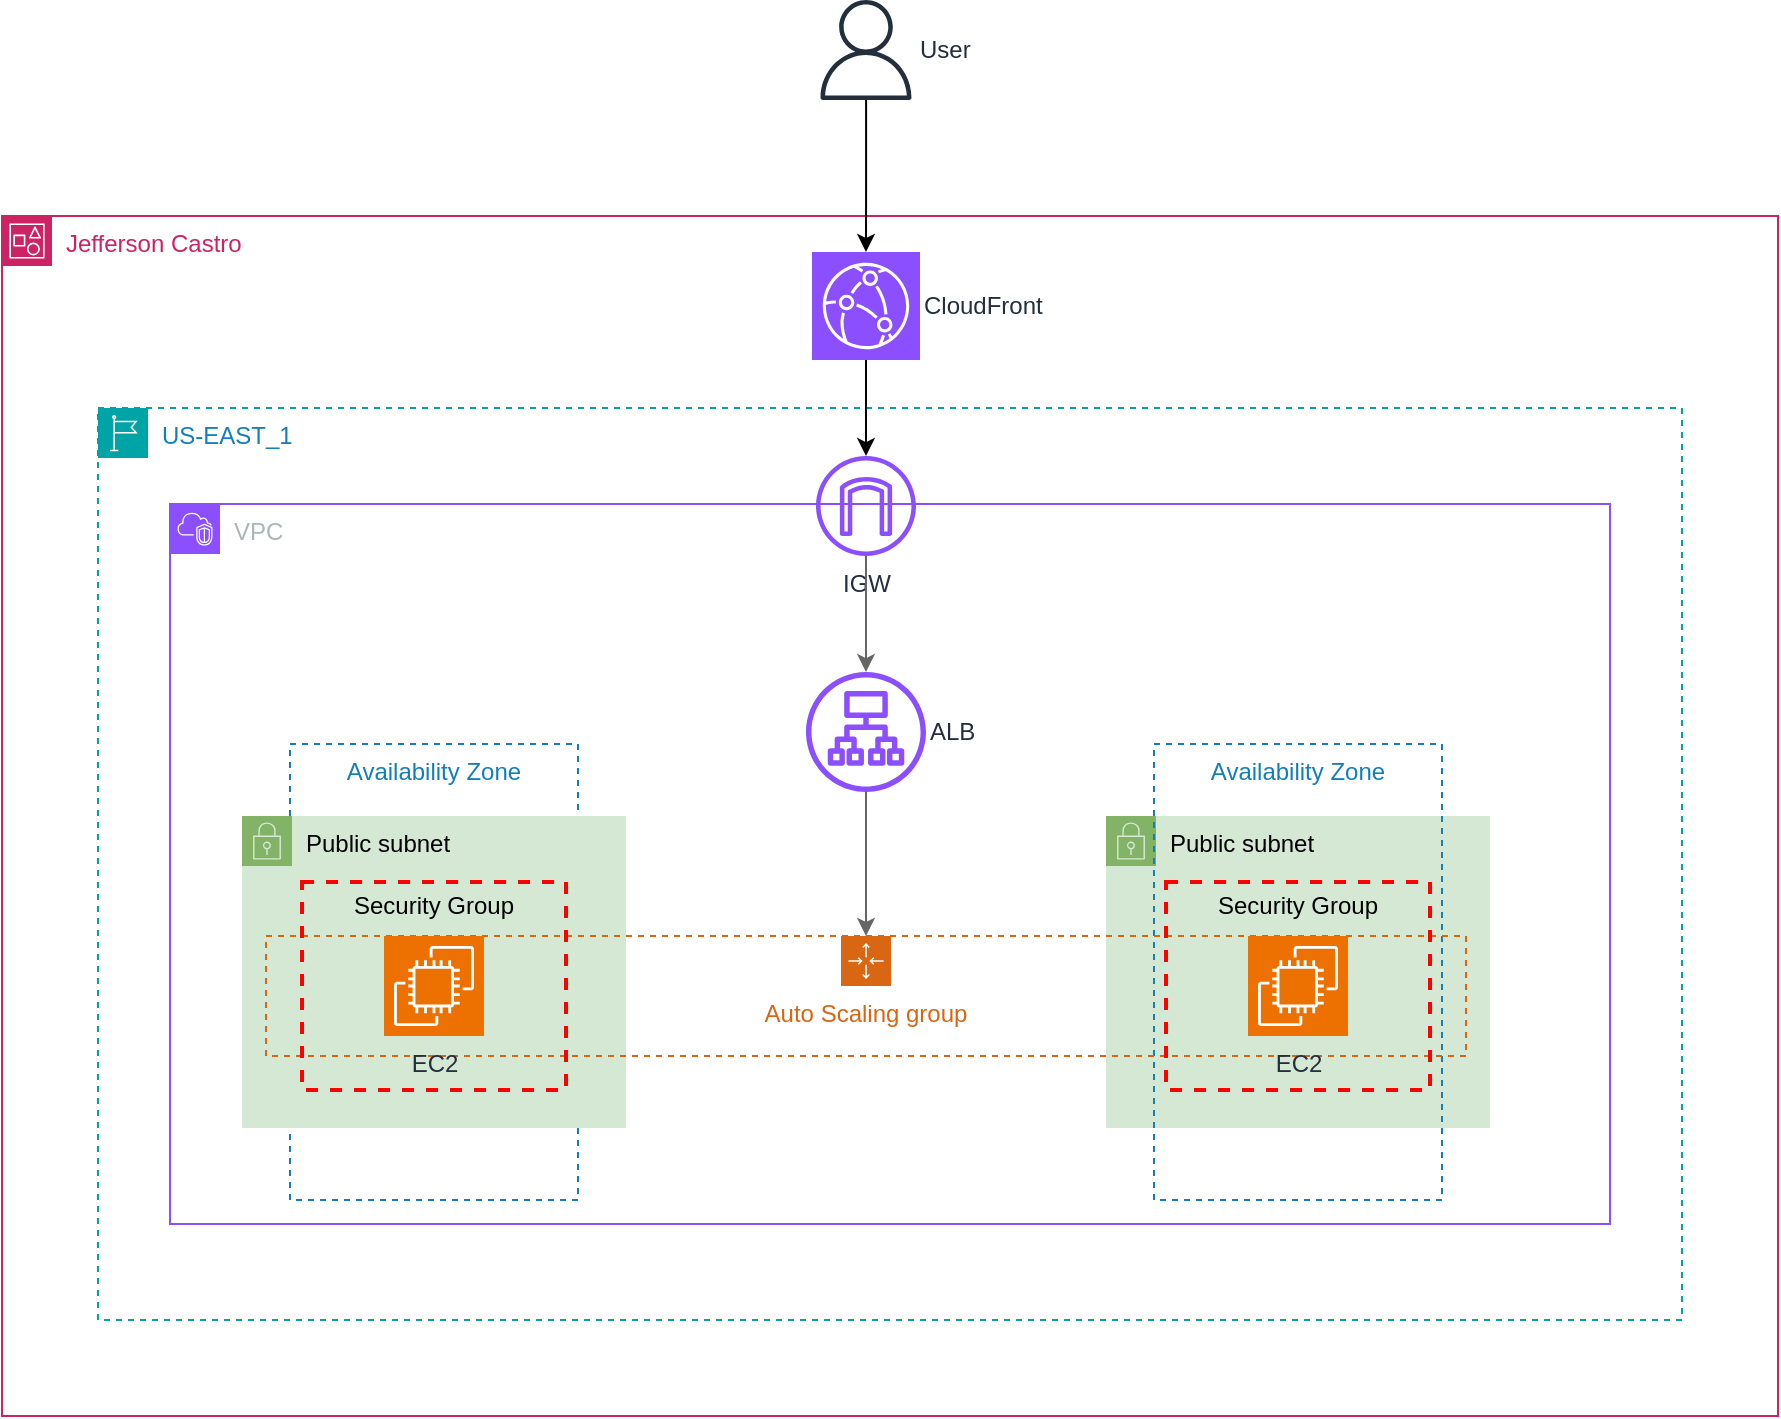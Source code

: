 <mxfile version="26.2.12">
  <diagram name="Página-1" id="uWG6fX8Znoj32CNGGwL0">
    <mxGraphModel dx="1256" dy="799" grid="1" gridSize="12" guides="1" tooltips="1" connect="1" arrows="1" fold="1" page="1" pageScale="1" pageWidth="1600" pageHeight="1200" math="0" shadow="0">
      <root>
        <mxCell id="0" />
        <mxCell id="1" parent="0" />
        <mxCell id="tOd5V9emNH-FwKXA3nf6-11" value="&lt;font style=&quot;vertical-align: inherit;&quot;&gt;&lt;font style=&quot;vertical-align: inherit;&quot;&gt;VPC&lt;/font&gt;&lt;/font&gt;" style="points=[[0,0],[0.25,0],[0.5,0],[0.75,0],[1,0],[1,0.25],[1,0.5],[1,0.75],[1,1],[0.75,1],[0.5,1],[0.25,1],[0,1],[0,0.75],[0,0.5],[0,0.25]];outlineConnect=0;gradientColor=none;html=1;whiteSpace=wrap;fontSize=12;fontStyle=0;container=1;pointerEvents=0;collapsible=0;recursiveResize=0;shape=mxgraph.aws4.group;grIcon=mxgraph.aws4.group_vpc2;strokeColor=#8C4FFF;fillColor=none;verticalAlign=top;align=left;spacingLeft=30;fontColor=#AAB7B8;dashed=0;" parent="1" vertex="1">
          <mxGeometry x="456" y="492" width="720" height="360" as="geometry" />
        </mxCell>
        <mxCell id="tOd5V9emNH-FwKXA3nf6-21" value="" style="group" parent="tOd5V9emNH-FwKXA3nf6-11" vertex="1" connectable="0">
          <mxGeometry x="318" y="-24" width="60" height="168" as="geometry" />
        </mxCell>
        <mxCell id="tOd5V9emNH-FwKXA3nf6-10" value="ALB" style="sketch=0;outlineConnect=0;fontColor=#232F3E;gradientColor=none;fillColor=#8C4FFF;strokeColor=none;dashed=0;verticalLabelPosition=middle;verticalAlign=middle;align=left;html=1;fontSize=12;fontStyle=0;aspect=fixed;pointerEvents=1;shape=mxgraph.aws4.application_load_balancer;labelPosition=right;" parent="tOd5V9emNH-FwKXA3nf6-21" vertex="1">
          <mxGeometry y="108" width="60" height="60" as="geometry" />
        </mxCell>
        <mxCell id="tOd5V9emNH-FwKXA3nf6-12" value="IGW" style="sketch=0;outlineConnect=0;fontColor=#232F3E;gradientColor=none;fillColor=#8C4FFF;strokeColor=none;dashed=0;verticalLabelPosition=bottom;verticalAlign=top;align=center;html=1;fontSize=12;fontStyle=0;aspect=fixed;pointerEvents=1;shape=mxgraph.aws4.internet_gateway;" parent="tOd5V9emNH-FwKXA3nf6-21" vertex="1">
          <mxGeometry x="5" width="50" height="50" as="geometry" />
        </mxCell>
        <mxCell id="tOd5V9emNH-FwKXA3nf6-15" style="edgeStyle=orthogonalEdgeStyle;rounded=0;orthogonalLoop=1;jettySize=auto;html=1;fontColor=#A6A6A6;fillColor=#f5f5f5;strokeColor=#666666;" parent="tOd5V9emNH-FwKXA3nf6-21" source="tOd5V9emNH-FwKXA3nf6-12" target="tOd5V9emNH-FwKXA3nf6-10" edge="1">
          <mxGeometry relative="1" as="geometry" />
        </mxCell>
        <mxCell id="tOd5V9emNH-FwKXA3nf6-13" value="US-EAST_1" style="points=[[0,0],[0.25,0],[0.5,0],[0.75,0],[1,0],[1,0.25],[1,0.5],[1,0.75],[1,1],[0.75,1],[0.5,1],[0.25,1],[0,1],[0,0.75],[0,0.5],[0,0.25]];outlineConnect=0;gradientColor=none;html=1;whiteSpace=wrap;fontSize=12;fontStyle=0;container=1;pointerEvents=0;collapsible=0;recursiveResize=0;shape=mxgraph.aws4.group;grIcon=mxgraph.aws4.group_region;strokeColor=#00A4A6;fillColor=none;verticalAlign=top;align=left;spacingLeft=30;fontColor=#147EBA;dashed=1;" parent="1" vertex="1">
          <mxGeometry x="420" y="444" width="792" height="456" as="geometry" />
        </mxCell>
        <mxCell id="tOd5V9emNH-FwKXA3nf6-14" value="Jefferson Castro" style="points=[[0,0],[0.25,0],[0.5,0],[0.75,0],[1,0],[1,0.25],[1,0.5],[1,0.75],[1,1],[0.75,1],[0.5,1],[0.25,1],[0,1],[0,0.75],[0,0.5],[0,0.25]];outlineConnect=0;gradientColor=none;html=1;whiteSpace=wrap;fontSize=12;fontStyle=0;container=1;pointerEvents=0;collapsible=0;recursiveResize=0;shape=mxgraph.aws4.group;grIcon=mxgraph.aws4.group_account;strokeColor=#CD2264;fillColor=none;verticalAlign=top;align=left;spacingLeft=30;fontColor=#CD2264;dashed=0;" parent="1" vertex="1">
          <mxGeometry x="372" y="348" width="888" height="600" as="geometry" />
        </mxCell>
        <mxCell id="tOd5V9emNH-FwKXA3nf6-19" value="CloudFront" style="sketch=0;points=[[0,0,0],[0.25,0,0],[0.5,0,0],[0.75,0,0],[1,0,0],[0,1,0],[0.25,1,0],[0.5,1,0],[0.75,1,0],[1,1,0],[0,0.25,0],[0,0.5,0],[0,0.75,0],[1,0.25,0],[1,0.5,0],[1,0.75,0]];outlineConnect=0;fontColor=#232F3E;fillColor=#8C4FFF;strokeColor=#ffffff;dashed=0;verticalLabelPosition=middle;verticalAlign=middle;align=left;html=1;fontSize=12;fontStyle=0;aspect=fixed;shape=mxgraph.aws4.resourceIcon;resIcon=mxgraph.aws4.cloudfront;labelPosition=right;" parent="tOd5V9emNH-FwKXA3nf6-14" vertex="1">
          <mxGeometry x="405" y="18" width="54" height="54" as="geometry" />
        </mxCell>
        <mxCell id="tOd5V9emNH-FwKXA3nf6-25" value="EC2" style="sketch=0;points=[[0,0,0],[0.25,0,0],[0.5,0,0],[0.75,0,0],[1,0,0],[0,1,0],[0.25,1,0],[0.5,1,0],[0.75,1,0],[1,1,0],[0,0.25,0],[0,0.5,0],[0,0.75,0],[1,0.25,0],[1,0.5,0],[1,0.75,0]];outlineConnect=0;fontColor=#232F3E;fillColor=#ED7100;strokeColor=#ffffff;dashed=0;verticalLabelPosition=bottom;verticalAlign=top;align=center;html=1;fontSize=12;fontStyle=0;aspect=fixed;shape=mxgraph.aws4.resourceIcon;resIcon=mxgraph.aws4.ec2;" parent="tOd5V9emNH-FwKXA3nf6-14" vertex="1">
          <mxGeometry x="611" y="360" width="50" height="50" as="geometry" />
        </mxCell>
        <mxCell id="tOd5V9emNH-FwKXA3nf6-26" value="Security Group" style="fontStyle=0;verticalAlign=top;align=center;spacingTop=-2;fillColor=none;rounded=0;whiteSpace=wrap;html=1;strokeColor=#FF0000;strokeWidth=2;dashed=1;container=1;collapsible=0;expand=0;recursiveResize=0;" parent="tOd5V9emNH-FwKXA3nf6-14" vertex="1">
          <mxGeometry x="570" y="333" width="132" height="104" as="geometry" />
        </mxCell>
        <mxCell id="tOd5V9emNH-FwKXA3nf6-27" value="Public subnet" style="points=[[0,0],[0.25,0],[0.5,0],[0.75,0],[1,0],[1,0.25],[1,0.5],[1,0.75],[1,1],[0.75,1],[0.5,1],[0.25,1],[0,1],[0,0.75],[0,0.5],[0,0.25]];outlineConnect=0;html=1;whiteSpace=wrap;fontSize=12;fontStyle=0;container=0;pointerEvents=0;collapsible=0;recursiveResize=0;shape=mxgraph.aws4.group;grIcon=mxgraph.aws4.group_security_group;grStroke=0;strokeColor=#82b366;fillColor=#d5e8d4;verticalAlign=top;align=left;spacingLeft=30;dashed=0;" parent="tOd5V9emNH-FwKXA3nf6-14" vertex="1">
          <mxGeometry x="552" y="300" width="192" height="156" as="geometry" />
        </mxCell>
        <mxCell id="tOd5V9emNH-FwKXA3nf6-28" value="Availability Zone" style="fillColor=none;strokeColor=#147EBA;dashed=1;verticalAlign=top;fontStyle=0;fontColor=#147EBA;whiteSpace=wrap;html=1;" parent="tOd5V9emNH-FwKXA3nf6-14" vertex="1">
          <mxGeometry x="576" y="264" width="144" height="228" as="geometry" />
        </mxCell>
        <mxCell id="tOd5V9emNH-FwKXA3nf6-29" value="Availability Zone" style="fillColor=none;strokeColor=#147EBA;dashed=1;verticalAlign=top;fontStyle=0;fontColor=#147EBA;whiteSpace=wrap;html=1;" parent="tOd5V9emNH-FwKXA3nf6-14" vertex="1">
          <mxGeometry x="144" y="264" width="144" height="228" as="geometry" />
        </mxCell>
        <mxCell id="tOd5V9emNH-FwKXA3nf6-3" value="Public subnet" style="points=[[0,0],[0.25,0],[0.5,0],[0.75,0],[1,0],[1,0.25],[1,0.5],[1,0.75],[1,1],[0.75,1],[0.5,1],[0.25,1],[0,1],[0,0.75],[0,0.5],[0,0.25]];outlineConnect=0;html=1;whiteSpace=wrap;fontSize=12;fontStyle=0;container=0;pointerEvents=0;collapsible=0;recursiveResize=0;shape=mxgraph.aws4.group;grIcon=mxgraph.aws4.group_security_group;grStroke=0;strokeColor=#82b366;fillColor=#d5e8d4;verticalAlign=top;align=left;spacingLeft=30;dashed=0;" parent="1" vertex="1">
          <mxGeometry x="492" y="648" width="192" height="156" as="geometry" />
        </mxCell>
        <mxCell id="tOd5V9emNH-FwKXA3nf6-9" value="Auto Scaling group" style="points=[[0,0],[0.25,0],[0.5,0],[0.75,0],[1,0],[1,0.25],[1,0.5],[1,0.75],[1,1],[0.75,1],[0.5,1],[0.25,1],[0,1],[0,0.75],[0,0.5],[0,0.25]];outlineConnect=0;gradientColor=none;html=1;whiteSpace=wrap;fontSize=12;fontStyle=0;container=1;pointerEvents=0;collapsible=0;recursiveResize=0;shape=mxgraph.aws4.groupCenter;grIcon=mxgraph.aws4.group_auto_scaling_group;grStroke=1;strokeColor=#D86613;fillColor=none;verticalAlign=top;align=center;fontColor=#D86613;dashed=1;spacingTop=25;" parent="1" vertex="1">
          <mxGeometry x="504" y="708" width="600" height="60" as="geometry" />
        </mxCell>
        <mxCell id="tOd5V9emNH-FwKXA3nf6-16" style="edgeStyle=orthogonalEdgeStyle;rounded=0;orthogonalLoop=1;jettySize=auto;html=1;fillColor=#f5f5f5;strokeColor=#666666;" parent="1" source="tOd5V9emNH-FwKXA3nf6-10" target="tOd5V9emNH-FwKXA3nf6-9" edge="1">
          <mxGeometry relative="1" as="geometry" />
        </mxCell>
        <mxCell id="tOd5V9emNH-FwKXA3nf6-18" style="edgeStyle=orthogonalEdgeStyle;rounded=0;orthogonalLoop=1;jettySize=auto;html=1;" parent="1" source="tOd5V9emNH-FwKXA3nf6-19" target="tOd5V9emNH-FwKXA3nf6-12" edge="1">
          <mxGeometry relative="1" as="geometry" />
        </mxCell>
        <mxCell id="tOd5V9emNH-FwKXA3nf6-17" value="User" style="sketch=0;outlineConnect=0;fontColor=#232F3E;gradientColor=none;fillColor=#232F3D;strokeColor=none;dashed=0;verticalLabelPosition=middle;verticalAlign=middle;align=left;html=1;fontSize=12;fontStyle=0;aspect=fixed;pointerEvents=1;shape=mxgraph.aws4.user;labelPosition=right;" parent="1" vertex="1">
          <mxGeometry x="779" y="240" width="50" height="50" as="geometry" />
        </mxCell>
        <mxCell id="tOd5V9emNH-FwKXA3nf6-20" value="" style="edgeStyle=orthogonalEdgeStyle;rounded=0;orthogonalLoop=1;jettySize=auto;html=1;" parent="1" source="tOd5V9emNH-FwKXA3nf6-17" target="tOd5V9emNH-FwKXA3nf6-19" edge="1">
          <mxGeometry relative="1" as="geometry">
            <mxPoint x="804" y="266" as="sourcePoint" />
            <mxPoint x="804" y="468" as="targetPoint" />
          </mxGeometry>
        </mxCell>
        <mxCell id="tOd5V9emNH-FwKXA3nf6-2" value="EC2" style="sketch=0;points=[[0,0,0],[0.25,0,0],[0.5,0,0],[0.75,0,0],[1,0,0],[0,1,0],[0.25,1,0],[0.5,1,0],[0.75,1,0],[1,1,0],[0,0.25,0],[0,0.5,0],[0,0.75,0],[1,0.25,0],[1,0.5,0],[1,0.75,0]];outlineConnect=0;fontColor=#232F3E;fillColor=#ED7100;strokeColor=#ffffff;dashed=0;verticalLabelPosition=bottom;verticalAlign=top;align=center;html=1;fontSize=12;fontStyle=0;aspect=fixed;shape=mxgraph.aws4.resourceIcon;resIcon=mxgraph.aws4.ec2;" parent="1" vertex="1">
          <mxGeometry x="995" y="708" width="50" height="50" as="geometry" />
        </mxCell>
        <mxCell id="tOd5V9emNH-FwKXA3nf6-8" value="Security Group" style="fontStyle=0;verticalAlign=top;align=center;spacingTop=-2;fillColor=none;rounded=0;whiteSpace=wrap;html=1;strokeColor=#FF0000;strokeWidth=2;dashed=1;container=1;collapsible=0;expand=0;recursiveResize=0;" parent="1" vertex="1">
          <mxGeometry x="954" y="681" width="132" height="104" as="geometry" />
        </mxCell>
        <mxCell id="tOd5V9emNH-FwKXA3nf6-1" value="EC2" style="sketch=0;points=[[0,0,0],[0.25,0,0],[0.5,0,0],[0.75,0,0],[1,0,0],[0,1,0],[0.25,1,0],[0.5,1,0],[0.75,1,0],[1,1,0],[0,0.25,0],[0,0.5,0],[0,0.75,0],[1,0.25,0],[1,0.5,0],[1,0.75,0]];outlineConnect=0;fontColor=#232F3E;fillColor=#ED7100;strokeColor=#ffffff;dashed=0;verticalLabelPosition=bottom;verticalAlign=top;align=center;html=1;fontSize=12;fontStyle=0;aspect=fixed;shape=mxgraph.aws4.resourceIcon;resIcon=mxgraph.aws4.ec2;" parent="1" vertex="1">
          <mxGeometry x="563" y="708" width="50" height="50" as="geometry" />
        </mxCell>
        <mxCell id="tOd5V9emNH-FwKXA3nf6-7" value="Security Group" style="fontStyle=0;verticalAlign=top;align=center;spacingTop=-2;fillColor=none;rounded=0;whiteSpace=wrap;html=1;strokeColor=#FF0000;strokeWidth=2;dashed=1;container=1;collapsible=0;expand=0;recursiveResize=0;" parent="1" vertex="1">
          <mxGeometry x="522" y="681" width="132" height="104" as="geometry" />
        </mxCell>
      </root>
    </mxGraphModel>
  </diagram>
</mxfile>
